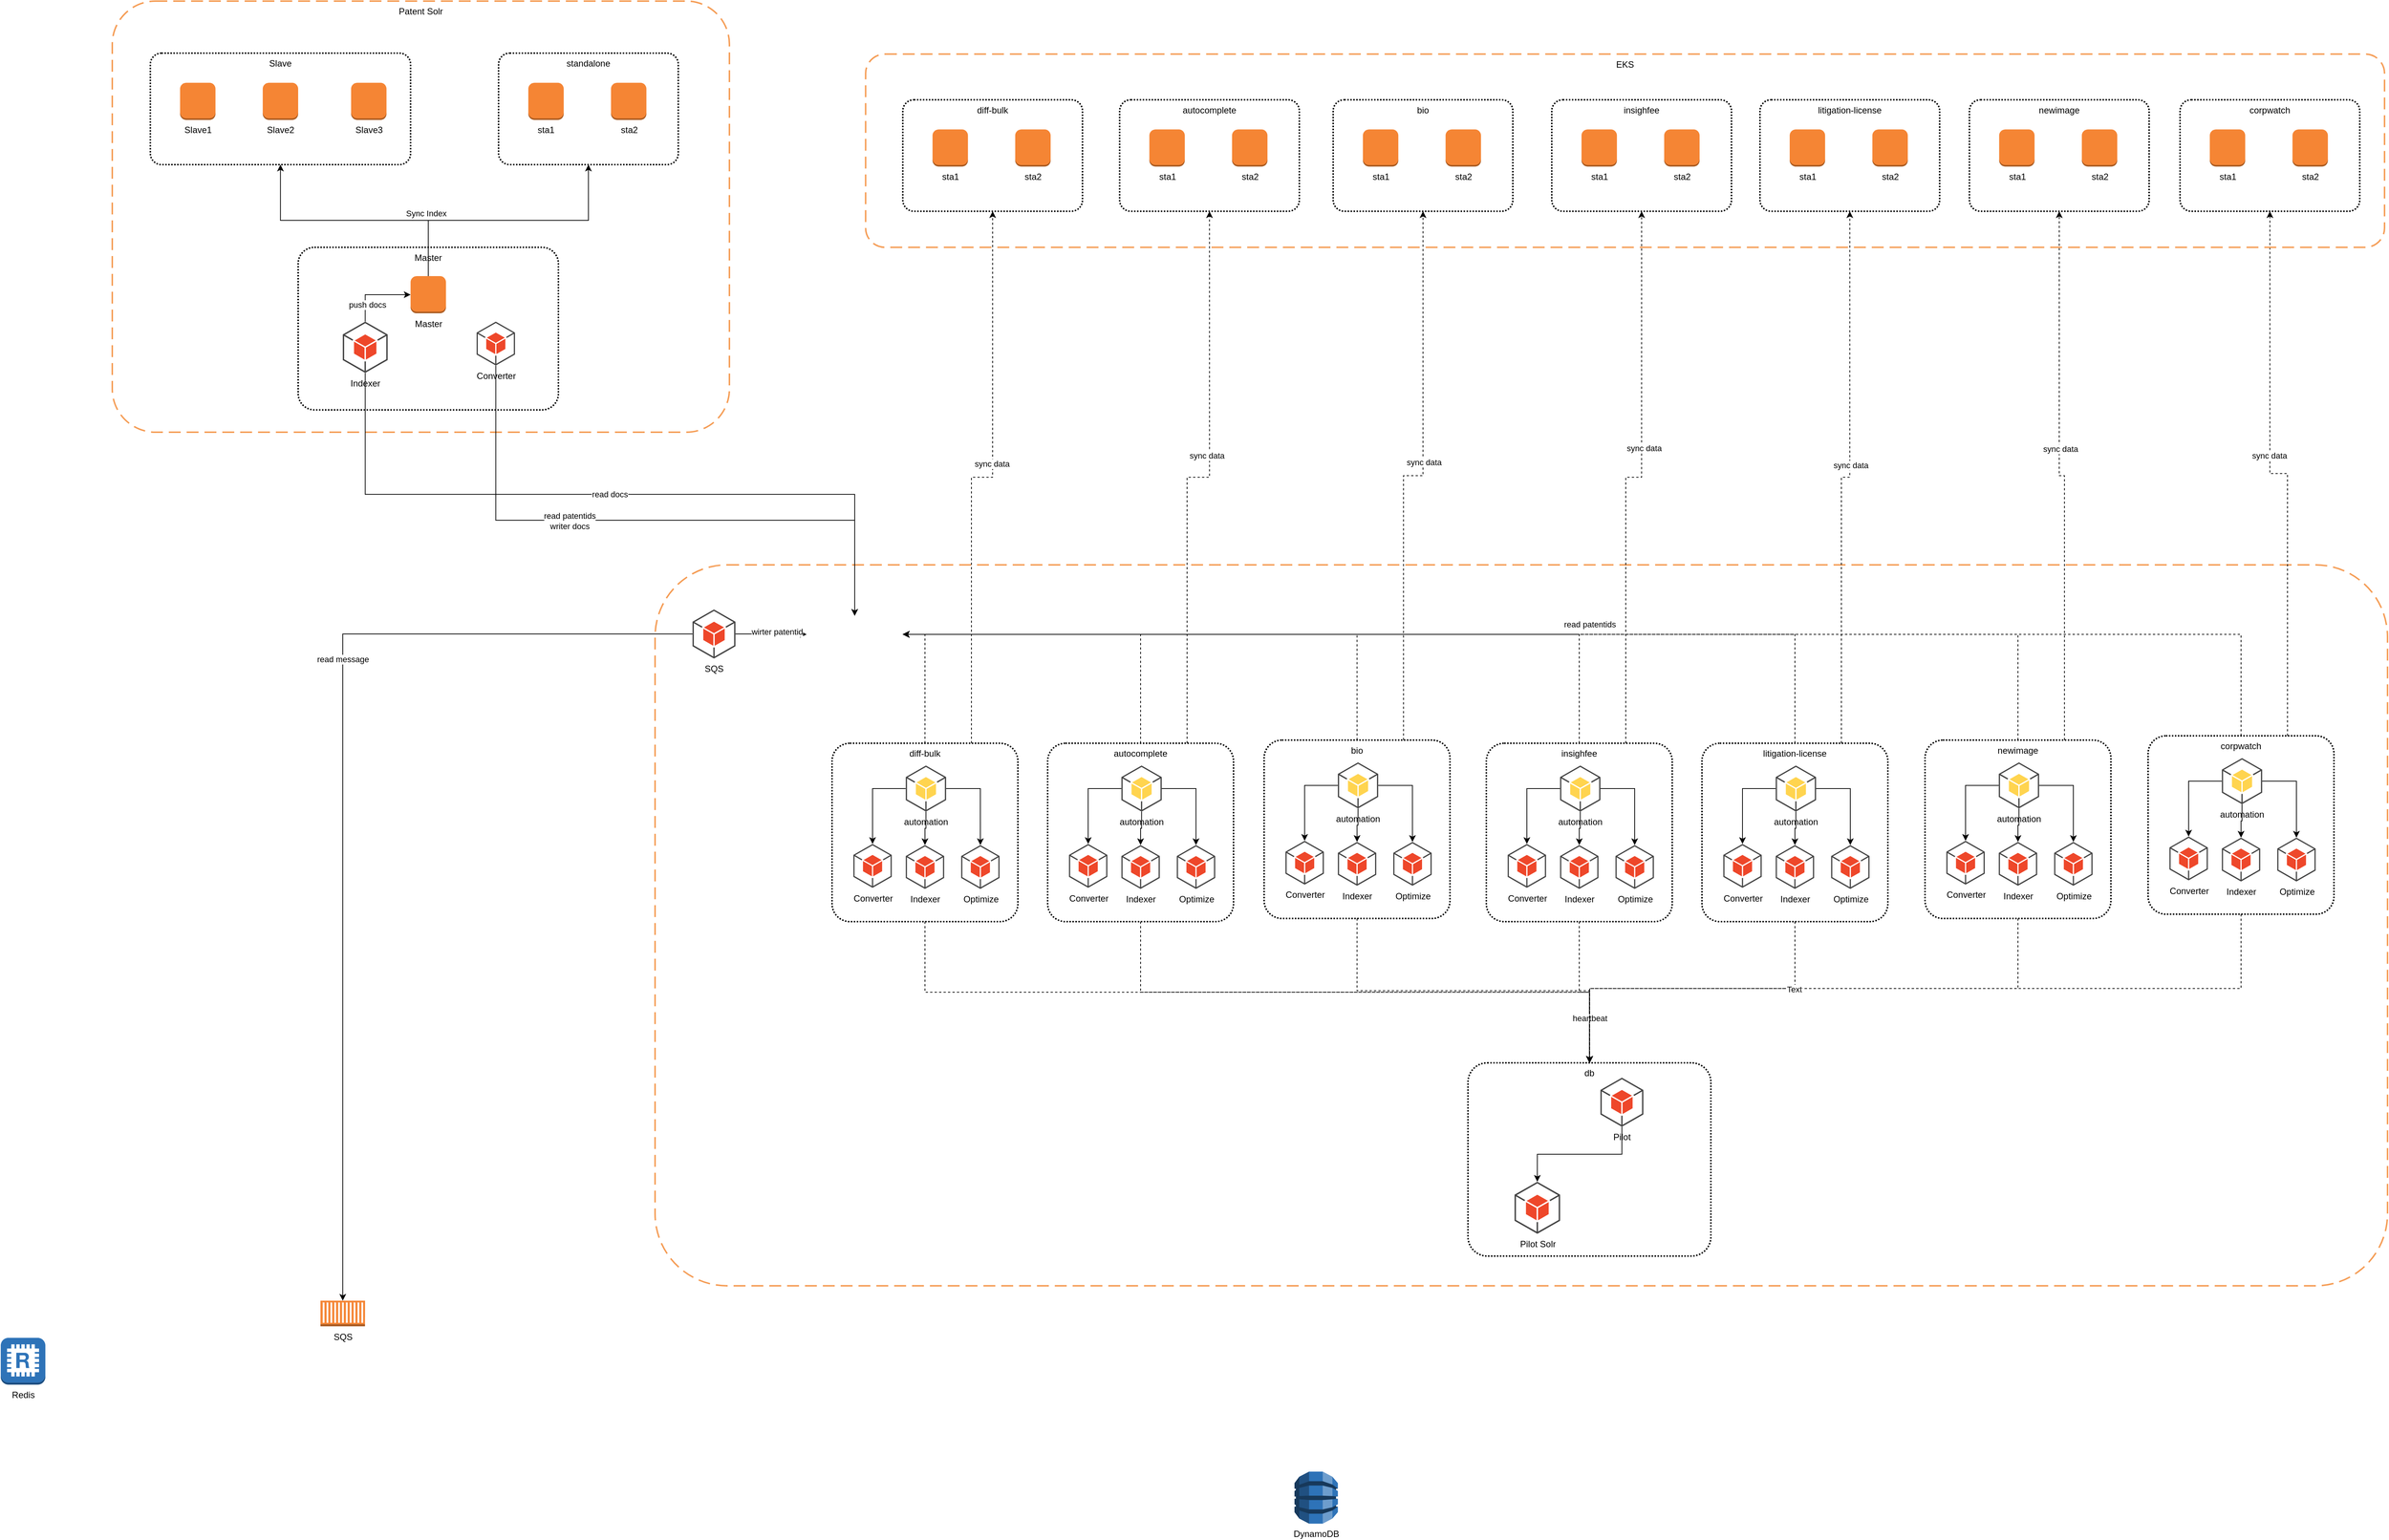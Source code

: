 <mxfile version="16.5.5" type="github">
  <diagram id="Ht1M8jgEwFfnCIfOTk4-" name="Page-1">
    <mxGraphModel dx="3732" dy="2049" grid="1" gridSize="10" guides="1" tooltips="1" connect="1" arrows="1" fold="1" page="1" pageScale="1" pageWidth="1169" pageHeight="827" math="0" shadow="0">
      <root>
        <mxCell id="0" />
        <mxCell id="1" parent="0" />
        <mxCell id="1D48mH3xO_Sxxa785n8w-29" value="" style="rounded=1;arcSize=10;dashed=1;strokeColor=#F59D56;fillColor=none;gradientColor=none;dashPattern=8 4;strokeWidth=2;" parent="1" vertex="1">
          <mxGeometry x="80" y="490" width="2330" height="970" as="geometry" />
        </mxCell>
        <mxCell id="1D48mH3xO_Sxxa785n8w-140" value="db" style="rounded=1;arcSize=10;dashed=1;fillColor=none;gradientColor=none;dashPattern=1 1;strokeWidth=2;verticalAlign=top;" parent="1" vertex="1">
          <mxGeometry x="1173.33" y="1160" width="326.67" height="260" as="geometry" />
        </mxCell>
        <mxCell id="1D48mH3xO_Sxxa785n8w-141" style="edgeStyle=orthogonalEdgeStyle;rounded=0;orthogonalLoop=1;jettySize=auto;html=1;exitX=0.5;exitY=1;exitDx=0;exitDy=0;dashed=1;" parent="1" source="1D48mH3xO_Sxxa785n8w-71" target="1D48mH3xO_Sxxa785n8w-140" edge="1">
          <mxGeometry relative="1" as="geometry" />
        </mxCell>
        <mxCell id="1D48mH3xO_Sxxa785n8w-149" style="edgeStyle=orthogonalEdgeStyle;rounded=0;orthogonalLoop=1;jettySize=auto;html=1;exitX=0.5;exitY=0;exitDx=0;exitDy=0;entryX=1;entryY=0.5;entryDx=0;entryDy=0;dashed=1;" parent="1" source="1D48mH3xO_Sxxa785n8w-71" target="1D48mH3xO_Sxxa785n8w-42" edge="1">
          <mxGeometry relative="1" as="geometry" />
        </mxCell>
        <mxCell id="4csl45NmHxAK_T0GIT1x-1" style="edgeStyle=orthogonalEdgeStyle;rounded=0;orthogonalLoop=1;jettySize=auto;html=1;exitX=0.75;exitY=0;exitDx=0;exitDy=0;entryX=0.5;entryY=1;entryDx=0;entryDy=0;dashed=1;" edge="1" parent="1" source="1D48mH3xO_Sxxa785n8w-71" target="1D48mH3xO_Sxxa785n8w-173">
          <mxGeometry relative="1" as="geometry" />
        </mxCell>
        <mxCell id="4csl45NmHxAK_T0GIT1x-12" value="sync data" style="edgeLabel;html=1;align=center;verticalAlign=middle;resizable=0;points=[];" vertex="1" connectable="0" parent="4csl45NmHxAK_T0GIT1x-1">
          <mxGeometry x="0.087" y="1" relative="1" as="geometry">
            <mxPoint as="offset" />
          </mxGeometry>
        </mxCell>
        <mxCell id="1D48mH3xO_Sxxa785n8w-71" value="diff-bulk" style="rounded=1;arcSize=10;dashed=1;fillColor=none;gradientColor=none;dashPattern=1 1;strokeWidth=2;verticalAlign=top;" parent="1" vertex="1">
          <mxGeometry x="318.0" y="730" width="250" height="240" as="geometry" />
        </mxCell>
        <mxCell id="1D48mH3xO_Sxxa785n8w-31" value="Patent Solr" style="rounded=1;arcSize=10;dashed=1;strokeColor=#F59D56;fillColor=none;gradientColor=none;dashPattern=8 4;strokeWidth=2;verticalAlign=top;" parent="1" vertex="1">
          <mxGeometry x="-650" y="-268.5" width="830" height="580" as="geometry" />
        </mxCell>
        <mxCell id="1D48mH3xO_Sxxa785n8w-21" value="Master" style="rounded=1;arcSize=10;dashed=1;fillColor=none;gradientColor=none;dashPattern=1 1;strokeWidth=2;verticalAlign=top;" parent="1" vertex="1">
          <mxGeometry x="-400" y="62.75" width="350" height="218.75" as="geometry" />
        </mxCell>
        <mxCell id="1D48mH3xO_Sxxa785n8w-7" value="DynamoDB" style="outlineConnect=0;dashed=0;verticalLabelPosition=bottom;verticalAlign=top;align=center;html=1;shape=mxgraph.aws3.dynamo_db;fillColor=#2E73B8;gradientColor=none;" parent="1" vertex="1">
          <mxGeometry x="939.99" y="1710" width="58.33" height="70" as="geometry" />
        </mxCell>
        <mxCell id="1D48mH3xO_Sxxa785n8w-8" value="Redis" style="outlineConnect=0;dashed=0;verticalLabelPosition=bottom;verticalAlign=top;align=center;html=1;shape=mxgraph.aws3.redis;fillColor=#2E73B8;gradientColor=none;" parent="1" vertex="1">
          <mxGeometry x="-800" y="1530" width="60" height="63" as="geometry" />
        </mxCell>
        <mxCell id="1D48mH3xO_Sxxa785n8w-32" style="edgeStyle=orthogonalEdgeStyle;rounded=0;orthogonalLoop=1;jettySize=auto;html=1;exitX=0.5;exitY=0;exitDx=0;exitDy=0;exitPerimeter=0;entryX=0.5;entryY=1;entryDx=0;entryDy=0;" parent="1" source="1D48mH3xO_Sxxa785n8w-13" target="1D48mH3xO_Sxxa785n8w-165" edge="1">
          <mxGeometry relative="1" as="geometry">
            <mxPoint x="-86.2" y="-38.74" as="targetPoint" />
          </mxGeometry>
        </mxCell>
        <mxCell id="1D48mH3xO_Sxxa785n8w-33" style="edgeStyle=orthogonalEdgeStyle;rounded=0;orthogonalLoop=1;jettySize=auto;html=1;exitX=0.5;exitY=0;exitDx=0;exitDy=0;exitPerimeter=0;entryX=0.5;entryY=1;entryDx=0;entryDy=0;" parent="1" source="1D48mH3xO_Sxxa785n8w-13" target="1D48mH3xO_Sxxa785n8w-161" edge="1">
          <mxGeometry relative="1" as="geometry">
            <mxPoint x="-379.941" y="-24.25" as="targetPoint" />
          </mxGeometry>
        </mxCell>
        <mxCell id="1D48mH3xO_Sxxa785n8w-34" value="Sync Index" style="edgeLabel;html=1;align=center;verticalAlign=middle;resizable=0;points=[];" parent="1D48mH3xO_Sxxa785n8w-33" vertex="1" connectable="0">
          <mxGeometry x="-0.615" y="3" relative="1" as="geometry">
            <mxPoint y="-18" as="offset" />
          </mxGeometry>
        </mxCell>
        <mxCell id="1D48mH3xO_Sxxa785n8w-13" value="Master" style="outlineConnect=0;dashed=0;verticalLabelPosition=bottom;verticalAlign=top;align=center;html=1;shape=mxgraph.aws3.instance;fillColor=#F58534;gradientColor=none;" parent="1" vertex="1">
          <mxGeometry x="-248.81" y="101.5" width="47.62" height="50" as="geometry" />
        </mxCell>
        <mxCell id="1D48mH3xO_Sxxa785n8w-66" style="edgeStyle=orthogonalEdgeStyle;rounded=0;orthogonalLoop=1;jettySize=auto;html=1;exitX=0.5;exitY=1;exitDx=0;exitDy=0;exitPerimeter=0;entryX=0.5;entryY=0;entryDx=0;entryDy=0;" parent="1" source="1D48mH3xO_Sxxa785n8w-24" target="1D48mH3xO_Sxxa785n8w-42" edge="1">
          <mxGeometry relative="1" as="geometry">
            <Array as="points">
              <mxPoint x="-134" y="430" />
              <mxPoint x="348" y="430" />
            </Array>
          </mxGeometry>
        </mxCell>
        <mxCell id="1D48mH3xO_Sxxa785n8w-67" value="read patentids&lt;br&gt;writer docs" style="edgeLabel;html=1;align=center;verticalAlign=middle;resizable=0;points=[];" parent="1D48mH3xO_Sxxa785n8w-66" vertex="1" connectable="0">
          <mxGeometry x="-0.251" y="-1" relative="1" as="geometry">
            <mxPoint as="offset" />
          </mxGeometry>
        </mxCell>
        <mxCell id="1D48mH3xO_Sxxa785n8w-24" value="Converter" style="outlineConnect=0;dashed=0;verticalLabelPosition=bottom;verticalAlign=top;align=center;html=1;shape=mxgraph.aws3.android;fillColor=#EE472A;gradientColor=none;" parent="1" vertex="1">
          <mxGeometry x="-160" y="162.75" width="51.63" height="59" as="geometry" />
        </mxCell>
        <mxCell id="1D48mH3xO_Sxxa785n8w-46" value="read docs" style="edgeStyle=orthogonalEdgeStyle;rounded=0;orthogonalLoop=1;jettySize=auto;html=1;exitX=0.5;exitY=1;exitDx=0;exitDy=0;exitPerimeter=0;" parent="1" source="1D48mH3xO_Sxxa785n8w-25" target="1D48mH3xO_Sxxa785n8w-42" edge="1">
          <mxGeometry relative="1" as="geometry">
            <mxPoint x="-191.556" y="490" as="targetPoint" />
          </mxGeometry>
        </mxCell>
        <mxCell id="1D48mH3xO_Sxxa785n8w-68" style="edgeStyle=orthogonalEdgeStyle;rounded=0;orthogonalLoop=1;jettySize=auto;html=1;exitX=0.5;exitY=0;exitDx=0;exitDy=0;exitPerimeter=0;entryX=0;entryY=0.5;entryDx=0;entryDy=0;entryPerimeter=0;" parent="1" source="1D48mH3xO_Sxxa785n8w-25" target="1D48mH3xO_Sxxa785n8w-13" edge="1">
          <mxGeometry relative="1" as="geometry" />
        </mxCell>
        <mxCell id="1D48mH3xO_Sxxa785n8w-69" value="push docs" style="edgeLabel;html=1;align=center;verticalAlign=middle;resizable=0;points=[];" parent="1D48mH3xO_Sxxa785n8w-68" vertex="1" connectable="0">
          <mxGeometry x="-0.524" y="-3" relative="1" as="geometry">
            <mxPoint as="offset" />
          </mxGeometry>
        </mxCell>
        <mxCell id="1D48mH3xO_Sxxa785n8w-25" value="Indexer" style="outlineConnect=0;dashed=0;verticalLabelPosition=bottom;verticalAlign=top;align=center;html=1;shape=mxgraph.aws3.android;fillColor=#EE472A;gradientColor=none;" parent="1" vertex="1">
          <mxGeometry x="-340" y="162.75" width="60.38" height="69" as="geometry" />
        </mxCell>
        <mxCell id="1D48mH3xO_Sxxa785n8w-39" style="edgeStyle=orthogonalEdgeStyle;rounded=0;orthogonalLoop=1;jettySize=auto;html=1;exitX=0;exitY=0.5;exitDx=0;exitDy=0;exitPerimeter=0;entryX=0.5;entryY=0;entryDx=0;entryDy=0;entryPerimeter=0;" parent="1" source="1D48mH3xO_Sxxa785n8w-35" target="1D48mH3xO_Sxxa785n8w-38" edge="1">
          <mxGeometry relative="1" as="geometry" />
        </mxCell>
        <mxCell id="1D48mH3xO_Sxxa785n8w-40" value="read message" style="edgeLabel;html=1;align=center;verticalAlign=middle;resizable=0;points=[];" parent="1D48mH3xO_Sxxa785n8w-39" vertex="1" connectable="0">
          <mxGeometry x="-0.262" relative="1" as="geometry">
            <mxPoint as="offset" />
          </mxGeometry>
        </mxCell>
        <mxCell id="1D48mH3xO_Sxxa785n8w-64" style="edgeStyle=orthogonalEdgeStyle;rounded=0;orthogonalLoop=1;jettySize=auto;html=1;exitX=1;exitY=0.5;exitDx=0;exitDy=0;exitPerimeter=0;entryX=0;entryY=0.5;entryDx=0;entryDy=0;" parent="1" source="1D48mH3xO_Sxxa785n8w-35" target="1D48mH3xO_Sxxa785n8w-42" edge="1">
          <mxGeometry relative="1" as="geometry" />
        </mxCell>
        <mxCell id="1D48mH3xO_Sxxa785n8w-65" value="wirter patentid" style="edgeLabel;html=1;align=center;verticalAlign=middle;resizable=0;points=[];" parent="1D48mH3xO_Sxxa785n8w-64" vertex="1" connectable="0">
          <mxGeometry x="0.141" y="4" relative="1" as="geometry">
            <mxPoint x="1" as="offset" />
          </mxGeometry>
        </mxCell>
        <mxCell id="1D48mH3xO_Sxxa785n8w-35" value="SQS" style="outlineConnect=0;dashed=0;verticalLabelPosition=bottom;verticalAlign=top;align=center;html=1;shape=mxgraph.aws3.android;fillColor=#EE472A;gradientColor=none;" parent="1" vertex="1">
          <mxGeometry x="130.38" y="550" width="57.75" height="66" as="geometry" />
        </mxCell>
        <mxCell id="1D48mH3xO_Sxxa785n8w-38" value="SQS" style="outlineConnect=0;dashed=0;verticalLabelPosition=bottom;verticalAlign=top;align=center;html=1;shape=mxgraph.aws3.ec2_compute_container;fillColor=#F58534;gradientColor=none;" parent="1" vertex="1">
          <mxGeometry x="-370" y="1480" width="60" height="34.5" as="geometry" />
        </mxCell>
        <mxCell id="1D48mH3xO_Sxxa785n8w-42" value="" style="shape=image;verticalLabelPosition=bottom;labelBackgroundColor=default;verticalAlign=top;aspect=fixed;imageAspect=0;image=https://www.ovhcloud.com/sites/default/files/styles/text_media_horizontal/public/2021-09/ECX-1909_Hero_Kafka_600x400%402x-1.png;" parent="1" vertex="1">
          <mxGeometry x="283.81" y="558.5" width="129.36" height="50" as="geometry" />
        </mxCell>
        <mxCell id="1D48mH3xO_Sxxa785n8w-53" style="edgeStyle=orthogonalEdgeStyle;rounded=0;orthogonalLoop=1;jettySize=auto;html=1;exitX=0.5;exitY=1;exitDx=0;exitDy=0;exitPerimeter=0;entryX=0.5;entryY=0;entryDx=0;entryDy=0;entryPerimeter=0;" parent="1" source="1D48mH3xO_Sxxa785n8w-51" target="1D48mH3xO_Sxxa785n8w-52" edge="1">
          <mxGeometry relative="1" as="geometry" />
        </mxCell>
        <mxCell id="1D48mH3xO_Sxxa785n8w-51" value="Pilot" style="outlineConnect=0;dashed=0;verticalLabelPosition=bottom;verticalAlign=top;align=center;html=1;shape=mxgraph.aws3.android;fillColor=#EE472A;gradientColor=none;" parent="1" vertex="1">
          <mxGeometry x="1351.44" y="1180" width="57.75" height="66" as="geometry" />
        </mxCell>
        <mxCell id="1D48mH3xO_Sxxa785n8w-52" value="Pilot Solr" style="outlineConnect=0;dashed=0;verticalLabelPosition=bottom;verticalAlign=top;align=center;html=1;shape=mxgraph.aws3.android;fillColor=#EE472A;gradientColor=none;" parent="1" vertex="1">
          <mxGeometry x="1235.94" y="1320" width="61.25" height="70" as="geometry" />
        </mxCell>
        <mxCell id="1D48mH3xO_Sxxa785n8w-75" style="edgeStyle=orthogonalEdgeStyle;rounded=0;orthogonalLoop=1;jettySize=auto;html=1;exitX=0;exitY=0.5;exitDx=0;exitDy=0;exitPerimeter=0;entryX=0.5;entryY=0;entryDx=0;entryDy=0;entryPerimeter=0;" parent="1" source="1D48mH3xO_Sxxa785n8w-55" target="1D48mH3xO_Sxxa785n8w-72" edge="1">
          <mxGeometry relative="1" as="geometry" />
        </mxCell>
        <mxCell id="1D48mH3xO_Sxxa785n8w-76" style="edgeStyle=orthogonalEdgeStyle;rounded=0;orthogonalLoop=1;jettySize=auto;html=1;exitX=1;exitY=0.5;exitDx=0;exitDy=0;exitPerimeter=0;entryX=0.5;entryY=0;entryDx=0;entryDy=0;entryPerimeter=0;" parent="1" source="1D48mH3xO_Sxxa785n8w-55" target="1D48mH3xO_Sxxa785n8w-74" edge="1">
          <mxGeometry relative="1" as="geometry" />
        </mxCell>
        <mxCell id="1D48mH3xO_Sxxa785n8w-77" style="edgeStyle=orthogonalEdgeStyle;rounded=0;orthogonalLoop=1;jettySize=auto;html=1;exitX=0.5;exitY=1;exitDx=0;exitDy=0;exitPerimeter=0;entryX=0.5;entryY=0;entryDx=0;entryDy=0;entryPerimeter=0;" parent="1" source="1D48mH3xO_Sxxa785n8w-55" target="1D48mH3xO_Sxxa785n8w-73" edge="1">
          <mxGeometry relative="1" as="geometry" />
        </mxCell>
        <mxCell id="1D48mH3xO_Sxxa785n8w-55" value="automation" style="outlineConnect=0;dashed=0;verticalLabelPosition=bottom;verticalAlign=top;align=center;html=1;shape=mxgraph.aws3.android;fillColor=#FFD44F;gradientColor=none;" parent="1" vertex="1">
          <mxGeometry x="417.19" y="760" width="54.25" height="62" as="geometry" />
        </mxCell>
        <mxCell id="1D48mH3xO_Sxxa785n8w-72" value="Converter" style="outlineConnect=0;dashed=0;verticalLabelPosition=bottom;verticalAlign=top;align=center;html=1;shape=mxgraph.aws3.android;fillColor=#EE472A;gradientColor=none;" parent="1" vertex="1">
          <mxGeometry x="346.7" y="865.5" width="51.63" height="59" as="geometry" />
        </mxCell>
        <mxCell id="1D48mH3xO_Sxxa785n8w-73" value="Indexer" style="outlineConnect=0;dashed=0;verticalLabelPosition=bottom;verticalAlign=top;align=center;html=1;shape=mxgraph.aws3.android;fillColor=#EE472A;gradientColor=none;" parent="1" vertex="1">
          <mxGeometry x="417.19" y="867" width="51.63" height="59" as="geometry" />
        </mxCell>
        <mxCell id="1D48mH3xO_Sxxa785n8w-74" value="Optimize" style="outlineConnect=0;dashed=0;verticalLabelPosition=bottom;verticalAlign=top;align=center;html=1;shape=mxgraph.aws3.android;fillColor=#EE472A;gradientColor=none;" parent="1" vertex="1">
          <mxGeometry x="491.7" y="867" width="51.63" height="59" as="geometry" />
        </mxCell>
        <mxCell id="1D48mH3xO_Sxxa785n8w-142" style="edgeStyle=orthogonalEdgeStyle;rounded=0;orthogonalLoop=1;jettySize=auto;html=1;exitX=0.5;exitY=1;exitDx=0;exitDy=0;dashed=1;" parent="1" source="1D48mH3xO_Sxxa785n8w-78" target="1D48mH3xO_Sxxa785n8w-140" edge="1">
          <mxGeometry relative="1" as="geometry">
            <Array as="points">
              <mxPoint x="733" y="1065" />
              <mxPoint x="1337" y="1065" />
            </Array>
          </mxGeometry>
        </mxCell>
        <mxCell id="1D48mH3xO_Sxxa785n8w-150" style="edgeStyle=orthogonalEdgeStyle;rounded=0;orthogonalLoop=1;jettySize=auto;html=1;exitX=0.5;exitY=0;exitDx=0;exitDy=0;dashed=1;entryX=1;entryY=0.5;entryDx=0;entryDy=0;" parent="1" source="1D48mH3xO_Sxxa785n8w-78" target="1D48mH3xO_Sxxa785n8w-42" edge="1">
          <mxGeometry relative="1" as="geometry">
            <mxPoint x="400" y="590" as="targetPoint" />
          </mxGeometry>
        </mxCell>
        <mxCell id="4csl45NmHxAK_T0GIT1x-2" style="edgeStyle=orthogonalEdgeStyle;rounded=0;orthogonalLoop=1;jettySize=auto;html=1;exitX=0.75;exitY=0;exitDx=0;exitDy=0;entryX=0.5;entryY=1;entryDx=0;entryDy=0;dashed=1;" edge="1" parent="1" source="1D48mH3xO_Sxxa785n8w-78" target="1D48mH3xO_Sxxa785n8w-179">
          <mxGeometry relative="1" as="geometry">
            <mxPoint x="850" y="120" as="targetPoint" />
          </mxGeometry>
        </mxCell>
        <mxCell id="4csl45NmHxAK_T0GIT1x-13" value="sync data" style="edgeLabel;html=1;align=center;verticalAlign=middle;resizable=0;points=[];" vertex="1" connectable="0" parent="4csl45NmHxAK_T0GIT1x-2">
          <mxGeometry x="0.118" y="4" relative="1" as="geometry">
            <mxPoint as="offset" />
          </mxGeometry>
        </mxCell>
        <mxCell id="1D48mH3xO_Sxxa785n8w-78" value="autocomplete" style="rounded=1;arcSize=10;dashed=1;fillColor=none;gradientColor=none;dashPattern=1 1;strokeWidth=2;verticalAlign=top;" parent="1" vertex="1">
          <mxGeometry x="608" y="730" width="250" height="240" as="geometry" />
        </mxCell>
        <mxCell id="1D48mH3xO_Sxxa785n8w-79" style="edgeStyle=orthogonalEdgeStyle;rounded=0;orthogonalLoop=1;jettySize=auto;html=1;exitX=0;exitY=0.5;exitDx=0;exitDy=0;exitPerimeter=0;entryX=0.5;entryY=0;entryDx=0;entryDy=0;entryPerimeter=0;" parent="1" source="1D48mH3xO_Sxxa785n8w-82" target="1D48mH3xO_Sxxa785n8w-83" edge="1">
          <mxGeometry relative="1" as="geometry" />
        </mxCell>
        <mxCell id="1D48mH3xO_Sxxa785n8w-80" style="edgeStyle=orthogonalEdgeStyle;rounded=0;orthogonalLoop=1;jettySize=auto;html=1;exitX=1;exitY=0.5;exitDx=0;exitDy=0;exitPerimeter=0;entryX=0.5;entryY=0;entryDx=0;entryDy=0;entryPerimeter=0;" parent="1" source="1D48mH3xO_Sxxa785n8w-82" target="1D48mH3xO_Sxxa785n8w-85" edge="1">
          <mxGeometry relative="1" as="geometry" />
        </mxCell>
        <mxCell id="1D48mH3xO_Sxxa785n8w-81" style="edgeStyle=orthogonalEdgeStyle;rounded=0;orthogonalLoop=1;jettySize=auto;html=1;exitX=0.5;exitY=1;exitDx=0;exitDy=0;exitPerimeter=0;entryX=0.5;entryY=0;entryDx=0;entryDy=0;entryPerimeter=0;" parent="1" source="1D48mH3xO_Sxxa785n8w-82" target="1D48mH3xO_Sxxa785n8w-84" edge="1">
          <mxGeometry relative="1" as="geometry" />
        </mxCell>
        <mxCell id="1D48mH3xO_Sxxa785n8w-82" value="automation" style="outlineConnect=0;dashed=0;verticalLabelPosition=bottom;verticalAlign=top;align=center;html=1;shape=mxgraph.aws3.android;fillColor=#FFD44F;gradientColor=none;" parent="1" vertex="1">
          <mxGeometry x="707.19" y="760" width="54.25" height="62" as="geometry" />
        </mxCell>
        <mxCell id="1D48mH3xO_Sxxa785n8w-83" value="Converter" style="outlineConnect=0;dashed=0;verticalLabelPosition=bottom;verticalAlign=top;align=center;html=1;shape=mxgraph.aws3.android;fillColor=#EE472A;gradientColor=none;" parent="1" vertex="1">
          <mxGeometry x="636.7" y="865.5" width="51.63" height="59" as="geometry" />
        </mxCell>
        <mxCell id="1D48mH3xO_Sxxa785n8w-84" value="Indexer" style="outlineConnect=0;dashed=0;verticalLabelPosition=bottom;verticalAlign=top;align=center;html=1;shape=mxgraph.aws3.android;fillColor=#EE472A;gradientColor=none;" parent="1" vertex="1">
          <mxGeometry x="707.19" y="867" width="51.63" height="59" as="geometry" />
        </mxCell>
        <mxCell id="1D48mH3xO_Sxxa785n8w-85" value="Optimize" style="outlineConnect=0;dashed=0;verticalLabelPosition=bottom;verticalAlign=top;align=center;html=1;shape=mxgraph.aws3.android;fillColor=#EE472A;gradientColor=none;" parent="1" vertex="1">
          <mxGeometry x="781.7" y="867" width="51.63" height="59" as="geometry" />
        </mxCell>
        <mxCell id="1D48mH3xO_Sxxa785n8w-147" style="edgeStyle=orthogonalEdgeStyle;rounded=0;orthogonalLoop=1;jettySize=auto;html=1;exitX=0.5;exitY=1;exitDx=0;exitDy=0;dashed=1;" parent="1" source="1D48mH3xO_Sxxa785n8w-87" target="1D48mH3xO_Sxxa785n8w-140" edge="1">
          <mxGeometry relative="1" as="geometry">
            <Array as="points">
              <mxPoint x="1024" y="1063" />
              <mxPoint x="1337" y="1063" />
            </Array>
          </mxGeometry>
        </mxCell>
        <mxCell id="1D48mH3xO_Sxxa785n8w-151" style="edgeStyle=orthogonalEdgeStyle;rounded=0;orthogonalLoop=1;jettySize=auto;html=1;exitX=0.5;exitY=0;exitDx=0;exitDy=0;dashed=1;entryX=1;entryY=0.5;entryDx=0;entryDy=0;" parent="1" source="1D48mH3xO_Sxxa785n8w-87" target="1D48mH3xO_Sxxa785n8w-42" edge="1">
          <mxGeometry relative="1" as="geometry" />
        </mxCell>
        <mxCell id="4csl45NmHxAK_T0GIT1x-3" style="edgeStyle=orthogonalEdgeStyle;rounded=0;orthogonalLoop=1;jettySize=auto;html=1;exitX=0.75;exitY=0;exitDx=0;exitDy=0;entryX=0.5;entryY=1;entryDx=0;entryDy=0;dashed=1;" edge="1" parent="1" source="1D48mH3xO_Sxxa785n8w-87" target="1D48mH3xO_Sxxa785n8w-176">
          <mxGeometry relative="1" as="geometry" />
        </mxCell>
        <mxCell id="4csl45NmHxAK_T0GIT1x-14" value="sync data" style="edgeLabel;html=1;align=center;verticalAlign=middle;resizable=0;points=[];" vertex="1" connectable="0" parent="4csl45NmHxAK_T0GIT1x-3">
          <mxGeometry x="0.087" y="-1" relative="1" as="geometry">
            <mxPoint y="1" as="offset" />
          </mxGeometry>
        </mxCell>
        <mxCell id="1D48mH3xO_Sxxa785n8w-87" value="bio" style="rounded=1;arcSize=10;dashed=1;fillColor=none;gradientColor=none;dashPattern=1 1;strokeWidth=2;verticalAlign=top;" parent="1" vertex="1">
          <mxGeometry x="899.13" y="725.75" width="250" height="240" as="geometry" />
        </mxCell>
        <mxCell id="1D48mH3xO_Sxxa785n8w-88" style="edgeStyle=orthogonalEdgeStyle;rounded=0;orthogonalLoop=1;jettySize=auto;html=1;exitX=0;exitY=0.5;exitDx=0;exitDy=0;exitPerimeter=0;entryX=0.5;entryY=0;entryDx=0;entryDy=0;entryPerimeter=0;" parent="1" source="1D48mH3xO_Sxxa785n8w-91" target="1D48mH3xO_Sxxa785n8w-92" edge="1">
          <mxGeometry relative="1" as="geometry" />
        </mxCell>
        <mxCell id="1D48mH3xO_Sxxa785n8w-89" style="edgeStyle=orthogonalEdgeStyle;rounded=0;orthogonalLoop=1;jettySize=auto;html=1;exitX=1;exitY=0.5;exitDx=0;exitDy=0;exitPerimeter=0;entryX=0.5;entryY=0;entryDx=0;entryDy=0;entryPerimeter=0;" parent="1" source="1D48mH3xO_Sxxa785n8w-91" target="1D48mH3xO_Sxxa785n8w-94" edge="1">
          <mxGeometry relative="1" as="geometry" />
        </mxCell>
        <mxCell id="1D48mH3xO_Sxxa785n8w-90" style="edgeStyle=orthogonalEdgeStyle;rounded=0;orthogonalLoop=1;jettySize=auto;html=1;exitX=0.5;exitY=1;exitDx=0;exitDy=0;exitPerimeter=0;entryX=0.5;entryY=0;entryDx=0;entryDy=0;entryPerimeter=0;" parent="1" source="1D48mH3xO_Sxxa785n8w-91" target="1D48mH3xO_Sxxa785n8w-93" edge="1">
          <mxGeometry relative="1" as="geometry" />
        </mxCell>
        <mxCell id="1D48mH3xO_Sxxa785n8w-91" value="automation" style="outlineConnect=0;dashed=0;verticalLabelPosition=bottom;verticalAlign=top;align=center;html=1;shape=mxgraph.aws3.android;fillColor=#FFD44F;gradientColor=none;" parent="1" vertex="1">
          <mxGeometry x="998.32" y="755.75" width="54.25" height="62" as="geometry" />
        </mxCell>
        <mxCell id="1D48mH3xO_Sxxa785n8w-92" value="Converter" style="outlineConnect=0;dashed=0;verticalLabelPosition=bottom;verticalAlign=top;align=center;html=1;shape=mxgraph.aws3.android;fillColor=#EE472A;gradientColor=none;" parent="1" vertex="1">
          <mxGeometry x="927.83" y="861.25" width="51.63" height="59" as="geometry" />
        </mxCell>
        <mxCell id="1D48mH3xO_Sxxa785n8w-93" value="Indexer" style="outlineConnect=0;dashed=0;verticalLabelPosition=bottom;verticalAlign=top;align=center;html=1;shape=mxgraph.aws3.android;fillColor=#EE472A;gradientColor=none;" parent="1" vertex="1">
          <mxGeometry x="998.32" y="862.75" width="51.63" height="59" as="geometry" />
        </mxCell>
        <mxCell id="1D48mH3xO_Sxxa785n8w-94" value="Optimize" style="outlineConnect=0;dashed=0;verticalLabelPosition=bottom;verticalAlign=top;align=center;html=1;shape=mxgraph.aws3.android;fillColor=#EE472A;gradientColor=none;" parent="1" vertex="1">
          <mxGeometry x="1072.83" y="862.75" width="51.63" height="59" as="geometry" />
        </mxCell>
        <mxCell id="1D48mH3xO_Sxxa785n8w-146" style="edgeStyle=orthogonalEdgeStyle;rounded=0;orthogonalLoop=1;jettySize=auto;html=1;exitX=0.5;exitY=1;exitDx=0;exitDy=0;dashed=1;" parent="1" source="1D48mH3xO_Sxxa785n8w-95" target="1D48mH3xO_Sxxa785n8w-140" edge="1">
          <mxGeometry relative="1" as="geometry" />
        </mxCell>
        <mxCell id="1D48mH3xO_Sxxa785n8w-158" value="heartbeat" style="edgeLabel;html=1;align=center;verticalAlign=middle;resizable=0;points=[];" parent="1D48mH3xO_Sxxa785n8w-146" vertex="1" connectable="0">
          <mxGeometry x="-0.43" y="-1" relative="1" as="geometry">
            <mxPoint x="15" y="72" as="offset" />
          </mxGeometry>
        </mxCell>
        <mxCell id="1D48mH3xO_Sxxa785n8w-152" style="edgeStyle=orthogonalEdgeStyle;rounded=0;orthogonalLoop=1;jettySize=auto;html=1;exitX=0.5;exitY=0;exitDx=0;exitDy=0;dashed=1;entryX=1;entryY=0.5;entryDx=0;entryDy=0;" parent="1" source="1D48mH3xO_Sxxa785n8w-95" target="1D48mH3xO_Sxxa785n8w-42" edge="1">
          <mxGeometry relative="1" as="geometry" />
        </mxCell>
        <mxCell id="4csl45NmHxAK_T0GIT1x-8" style="edgeStyle=orthogonalEdgeStyle;rounded=0;orthogonalLoop=1;jettySize=auto;html=1;exitX=0.75;exitY=0;exitDx=0;exitDy=0;entryX=0.5;entryY=1;entryDx=0;entryDy=0;dashed=1;" edge="1" parent="1" source="1D48mH3xO_Sxxa785n8w-95" target="4csl45NmHxAK_T0GIT1x-5">
          <mxGeometry relative="1" as="geometry" />
        </mxCell>
        <mxCell id="4csl45NmHxAK_T0GIT1x-15" value="sync data" style="edgeLabel;html=1;align=center;verticalAlign=middle;resizable=0;points=[];" vertex="1" connectable="0" parent="4csl45NmHxAK_T0GIT1x-8">
          <mxGeometry x="0.136" y="-3" relative="1" as="geometry">
            <mxPoint as="offset" />
          </mxGeometry>
        </mxCell>
        <mxCell id="1D48mH3xO_Sxxa785n8w-95" value="insighfee" style="rounded=1;arcSize=10;dashed=1;fillColor=none;gradientColor=none;dashPattern=1 1;strokeWidth=2;verticalAlign=top;" parent="1" vertex="1">
          <mxGeometry x="1198" y="730" width="250" height="240" as="geometry" />
        </mxCell>
        <mxCell id="1D48mH3xO_Sxxa785n8w-96" style="edgeStyle=orthogonalEdgeStyle;rounded=0;orthogonalLoop=1;jettySize=auto;html=1;exitX=0;exitY=0.5;exitDx=0;exitDy=0;exitPerimeter=0;entryX=0.5;entryY=0;entryDx=0;entryDy=0;entryPerimeter=0;" parent="1" source="1D48mH3xO_Sxxa785n8w-99" target="1D48mH3xO_Sxxa785n8w-100" edge="1">
          <mxGeometry relative="1" as="geometry" />
        </mxCell>
        <mxCell id="1D48mH3xO_Sxxa785n8w-97" style="edgeStyle=orthogonalEdgeStyle;rounded=0;orthogonalLoop=1;jettySize=auto;html=1;exitX=1;exitY=0.5;exitDx=0;exitDy=0;exitPerimeter=0;entryX=0.5;entryY=0;entryDx=0;entryDy=0;entryPerimeter=0;" parent="1" source="1D48mH3xO_Sxxa785n8w-99" target="1D48mH3xO_Sxxa785n8w-102" edge="1">
          <mxGeometry relative="1" as="geometry" />
        </mxCell>
        <mxCell id="1D48mH3xO_Sxxa785n8w-98" style="edgeStyle=orthogonalEdgeStyle;rounded=0;orthogonalLoop=1;jettySize=auto;html=1;exitX=0.5;exitY=1;exitDx=0;exitDy=0;exitPerimeter=0;entryX=0.5;entryY=0;entryDx=0;entryDy=0;entryPerimeter=0;" parent="1" source="1D48mH3xO_Sxxa785n8w-99" target="1D48mH3xO_Sxxa785n8w-101" edge="1">
          <mxGeometry relative="1" as="geometry" />
        </mxCell>
        <mxCell id="1D48mH3xO_Sxxa785n8w-99" value="automation" style="outlineConnect=0;dashed=0;verticalLabelPosition=bottom;verticalAlign=top;align=center;html=1;shape=mxgraph.aws3.android;fillColor=#FFD44F;gradientColor=none;" parent="1" vertex="1">
          <mxGeometry x="1297.19" y="760" width="54.25" height="62" as="geometry" />
        </mxCell>
        <mxCell id="1D48mH3xO_Sxxa785n8w-100" value="Converter" style="outlineConnect=0;dashed=0;verticalLabelPosition=bottom;verticalAlign=top;align=center;html=1;shape=mxgraph.aws3.android;fillColor=#EE472A;gradientColor=none;" parent="1" vertex="1">
          <mxGeometry x="1226.7" y="865.5" width="51.63" height="59" as="geometry" />
        </mxCell>
        <mxCell id="1D48mH3xO_Sxxa785n8w-101" value="Indexer" style="outlineConnect=0;dashed=0;verticalLabelPosition=bottom;verticalAlign=top;align=center;html=1;shape=mxgraph.aws3.android;fillColor=#EE472A;gradientColor=none;" parent="1" vertex="1">
          <mxGeometry x="1297.19" y="867" width="51.63" height="59" as="geometry" />
        </mxCell>
        <mxCell id="1D48mH3xO_Sxxa785n8w-102" value="Optimize" style="outlineConnect=0;dashed=0;verticalLabelPosition=bottom;verticalAlign=top;align=center;html=1;shape=mxgraph.aws3.android;fillColor=#EE472A;gradientColor=none;" parent="1" vertex="1">
          <mxGeometry x="1371.7" y="867" width="51.63" height="59" as="geometry" />
        </mxCell>
        <mxCell id="1D48mH3xO_Sxxa785n8w-145" style="edgeStyle=orthogonalEdgeStyle;rounded=0;orthogonalLoop=1;jettySize=auto;html=1;exitX=0.5;exitY=1;exitDx=0;exitDy=0;dashed=1;" parent="1" source="1D48mH3xO_Sxxa785n8w-103" target="1D48mH3xO_Sxxa785n8w-140" edge="1">
          <mxGeometry relative="1" as="geometry">
            <Array as="points">
              <mxPoint x="1613" y="1060" />
              <mxPoint x="1337" y="1060" />
            </Array>
          </mxGeometry>
        </mxCell>
        <mxCell id="1D48mH3xO_Sxxa785n8w-153" style="edgeStyle=orthogonalEdgeStyle;rounded=0;orthogonalLoop=1;jettySize=auto;html=1;exitX=0.5;exitY=0;exitDx=0;exitDy=0;dashed=1;entryX=1;entryY=0.5;entryDx=0;entryDy=0;" parent="1" source="1D48mH3xO_Sxxa785n8w-103" target="1D48mH3xO_Sxxa785n8w-42" edge="1">
          <mxGeometry relative="1" as="geometry" />
        </mxCell>
        <mxCell id="4csl45NmHxAK_T0GIT1x-9" style="edgeStyle=orthogonalEdgeStyle;rounded=0;orthogonalLoop=1;jettySize=auto;html=1;exitX=0.75;exitY=0;exitDx=0;exitDy=0;entryX=0.5;entryY=1;entryDx=0;entryDy=0;dashed=1;" edge="1" parent="1" source="1D48mH3xO_Sxxa785n8w-103" target="1D48mH3xO_Sxxa785n8w-182">
          <mxGeometry relative="1" as="geometry" />
        </mxCell>
        <mxCell id="4csl45NmHxAK_T0GIT1x-16" value="sync data" style="edgeLabel;html=1;align=center;verticalAlign=middle;resizable=0;points=[];" vertex="1" connectable="0" parent="4csl45NmHxAK_T0GIT1x-9">
          <mxGeometry x="0.065" y="-1" relative="1" as="geometry">
            <mxPoint y="1" as="offset" />
          </mxGeometry>
        </mxCell>
        <mxCell id="1D48mH3xO_Sxxa785n8w-103" value="litigation-license" style="rounded=1;arcSize=10;dashed=1;fillColor=none;gradientColor=none;dashPattern=1 1;strokeWidth=2;verticalAlign=top;" parent="1" vertex="1">
          <mxGeometry x="1488" y="730" width="250" height="240" as="geometry" />
        </mxCell>
        <mxCell id="1D48mH3xO_Sxxa785n8w-104" style="edgeStyle=orthogonalEdgeStyle;rounded=0;orthogonalLoop=1;jettySize=auto;html=1;exitX=0;exitY=0.5;exitDx=0;exitDy=0;exitPerimeter=0;entryX=0.5;entryY=0;entryDx=0;entryDy=0;entryPerimeter=0;" parent="1" source="1D48mH3xO_Sxxa785n8w-107" target="1D48mH3xO_Sxxa785n8w-108" edge="1">
          <mxGeometry relative="1" as="geometry" />
        </mxCell>
        <mxCell id="1D48mH3xO_Sxxa785n8w-105" style="edgeStyle=orthogonalEdgeStyle;rounded=0;orthogonalLoop=1;jettySize=auto;html=1;exitX=1;exitY=0.5;exitDx=0;exitDy=0;exitPerimeter=0;entryX=0.5;entryY=0;entryDx=0;entryDy=0;entryPerimeter=0;" parent="1" source="1D48mH3xO_Sxxa785n8w-107" target="1D48mH3xO_Sxxa785n8w-110" edge="1">
          <mxGeometry relative="1" as="geometry" />
        </mxCell>
        <mxCell id="1D48mH3xO_Sxxa785n8w-106" style="edgeStyle=orthogonalEdgeStyle;rounded=0;orthogonalLoop=1;jettySize=auto;html=1;exitX=0.5;exitY=1;exitDx=0;exitDy=0;exitPerimeter=0;entryX=0.5;entryY=0;entryDx=0;entryDy=0;entryPerimeter=0;" parent="1" source="1D48mH3xO_Sxxa785n8w-107" target="1D48mH3xO_Sxxa785n8w-109" edge="1">
          <mxGeometry relative="1" as="geometry" />
        </mxCell>
        <mxCell id="1D48mH3xO_Sxxa785n8w-107" value="automation" style="outlineConnect=0;dashed=0;verticalLabelPosition=bottom;verticalAlign=top;align=center;html=1;shape=mxgraph.aws3.android;fillColor=#FFD44F;gradientColor=none;" parent="1" vertex="1">
          <mxGeometry x="1587.19" y="760" width="54.25" height="62" as="geometry" />
        </mxCell>
        <mxCell id="1D48mH3xO_Sxxa785n8w-108" value="Converter" style="outlineConnect=0;dashed=0;verticalLabelPosition=bottom;verticalAlign=top;align=center;html=1;shape=mxgraph.aws3.android;fillColor=#EE472A;gradientColor=none;" parent="1" vertex="1">
          <mxGeometry x="1516.7" y="865.5" width="51.63" height="59" as="geometry" />
        </mxCell>
        <mxCell id="1D48mH3xO_Sxxa785n8w-109" value="Indexer" style="outlineConnect=0;dashed=0;verticalLabelPosition=bottom;verticalAlign=top;align=center;html=1;shape=mxgraph.aws3.android;fillColor=#EE472A;gradientColor=none;" parent="1" vertex="1">
          <mxGeometry x="1587.19" y="867" width="51.63" height="59" as="geometry" />
        </mxCell>
        <mxCell id="1D48mH3xO_Sxxa785n8w-110" value="Optimize" style="outlineConnect=0;dashed=0;verticalLabelPosition=bottom;verticalAlign=top;align=center;html=1;shape=mxgraph.aws3.android;fillColor=#EE472A;gradientColor=none;" parent="1" vertex="1">
          <mxGeometry x="1661.7" y="867" width="51.63" height="59" as="geometry" />
        </mxCell>
        <mxCell id="1D48mH3xO_Sxxa785n8w-144" style="edgeStyle=orthogonalEdgeStyle;rounded=0;orthogonalLoop=1;jettySize=auto;html=1;exitX=0.5;exitY=1;exitDx=0;exitDy=0;dashed=1;" parent="1" source="1D48mH3xO_Sxxa785n8w-119" target="1D48mH3xO_Sxxa785n8w-140" edge="1">
          <mxGeometry relative="1" as="geometry">
            <Array as="points">
              <mxPoint x="1913" y="1060" />
              <mxPoint x="1337" y="1060" />
            </Array>
          </mxGeometry>
        </mxCell>
        <mxCell id="1D48mH3xO_Sxxa785n8w-154" style="edgeStyle=orthogonalEdgeStyle;rounded=0;orthogonalLoop=1;jettySize=auto;html=1;exitX=0.5;exitY=0;exitDx=0;exitDy=0;dashed=1;entryX=1;entryY=0.5;entryDx=0;entryDy=0;" parent="1" source="1D48mH3xO_Sxxa785n8w-119" target="1D48mH3xO_Sxxa785n8w-42" edge="1">
          <mxGeometry relative="1" as="geometry" />
        </mxCell>
        <mxCell id="4csl45NmHxAK_T0GIT1x-10" style="edgeStyle=orthogonalEdgeStyle;rounded=0;orthogonalLoop=1;jettySize=auto;html=1;exitX=0.75;exitY=0;exitDx=0;exitDy=0;entryX=0.5;entryY=1;entryDx=0;entryDy=0;dashed=1;" edge="1" parent="1" source="1D48mH3xO_Sxxa785n8w-119" target="1D48mH3xO_Sxxa785n8w-185">
          <mxGeometry relative="1" as="geometry" />
        </mxCell>
        <mxCell id="4csl45NmHxAK_T0GIT1x-17" value="sync data" style="edgeLabel;html=1;align=center;verticalAlign=middle;resizable=0;points=[];" vertex="1" connectable="0" parent="4csl45NmHxAK_T0GIT1x-10">
          <mxGeometry x="0.11" y="-1" relative="1" as="geometry">
            <mxPoint as="offset" />
          </mxGeometry>
        </mxCell>
        <mxCell id="1D48mH3xO_Sxxa785n8w-119" value="newimage" style="rounded=1;arcSize=10;dashed=1;fillColor=none;gradientColor=none;dashPattern=1 1;strokeWidth=2;verticalAlign=top;" parent="1" vertex="1">
          <mxGeometry x="1788" y="725.75" width="250" height="240" as="geometry" />
        </mxCell>
        <mxCell id="1D48mH3xO_Sxxa785n8w-120" style="edgeStyle=orthogonalEdgeStyle;rounded=0;orthogonalLoop=1;jettySize=auto;html=1;exitX=0;exitY=0.5;exitDx=0;exitDy=0;exitPerimeter=0;entryX=0.5;entryY=0;entryDx=0;entryDy=0;entryPerimeter=0;" parent="1" source="1D48mH3xO_Sxxa785n8w-123" target="1D48mH3xO_Sxxa785n8w-124" edge="1">
          <mxGeometry relative="1" as="geometry" />
        </mxCell>
        <mxCell id="1D48mH3xO_Sxxa785n8w-121" style="edgeStyle=orthogonalEdgeStyle;rounded=0;orthogonalLoop=1;jettySize=auto;html=1;exitX=1;exitY=0.5;exitDx=0;exitDy=0;exitPerimeter=0;entryX=0.5;entryY=0;entryDx=0;entryDy=0;entryPerimeter=0;" parent="1" source="1D48mH3xO_Sxxa785n8w-123" target="1D48mH3xO_Sxxa785n8w-126" edge="1">
          <mxGeometry relative="1" as="geometry" />
        </mxCell>
        <mxCell id="1D48mH3xO_Sxxa785n8w-122" style="edgeStyle=orthogonalEdgeStyle;rounded=0;orthogonalLoop=1;jettySize=auto;html=1;exitX=0.5;exitY=1;exitDx=0;exitDy=0;exitPerimeter=0;entryX=0.5;entryY=0;entryDx=0;entryDy=0;entryPerimeter=0;" parent="1" source="1D48mH3xO_Sxxa785n8w-123" target="1D48mH3xO_Sxxa785n8w-125" edge="1">
          <mxGeometry relative="1" as="geometry" />
        </mxCell>
        <mxCell id="1D48mH3xO_Sxxa785n8w-123" value="automation" style="outlineConnect=0;dashed=0;verticalLabelPosition=bottom;verticalAlign=top;align=center;html=1;shape=mxgraph.aws3.android;fillColor=#FFD44F;gradientColor=none;" parent="1" vertex="1">
          <mxGeometry x="1887.19" y="755.75" width="54.25" height="62" as="geometry" />
        </mxCell>
        <mxCell id="1D48mH3xO_Sxxa785n8w-124" value="Converter" style="outlineConnect=0;dashed=0;verticalLabelPosition=bottom;verticalAlign=top;align=center;html=1;shape=mxgraph.aws3.android;fillColor=#EE472A;gradientColor=none;" parent="1" vertex="1">
          <mxGeometry x="1816.7" y="861.25" width="51.63" height="59" as="geometry" />
        </mxCell>
        <mxCell id="1D48mH3xO_Sxxa785n8w-125" value="Indexer" style="outlineConnect=0;dashed=0;verticalLabelPosition=bottom;verticalAlign=top;align=center;html=1;shape=mxgraph.aws3.android;fillColor=#EE472A;gradientColor=none;" parent="1" vertex="1">
          <mxGeometry x="1887.19" y="862.75" width="51.63" height="59" as="geometry" />
        </mxCell>
        <mxCell id="1D48mH3xO_Sxxa785n8w-126" value="Optimize" style="outlineConnect=0;dashed=0;verticalLabelPosition=bottom;verticalAlign=top;align=center;html=1;shape=mxgraph.aws3.android;fillColor=#EE472A;gradientColor=none;" parent="1" vertex="1">
          <mxGeometry x="1961.7" y="862.75" width="51.63" height="59" as="geometry" />
        </mxCell>
        <mxCell id="1D48mH3xO_Sxxa785n8w-143" style="edgeStyle=orthogonalEdgeStyle;rounded=0;orthogonalLoop=1;jettySize=auto;html=1;exitX=0.5;exitY=1;exitDx=0;exitDy=0;entryX=0.5;entryY=0;entryDx=0;entryDy=0;dashed=1;" parent="1" source="1D48mH3xO_Sxxa785n8w-127" target="1D48mH3xO_Sxxa785n8w-140" edge="1">
          <mxGeometry relative="1" as="geometry">
            <Array as="points">
              <mxPoint x="2213" y="1060" />
              <mxPoint x="1337" y="1060" />
            </Array>
          </mxGeometry>
        </mxCell>
        <mxCell id="1D48mH3xO_Sxxa785n8w-156" value="Text" style="edgeLabel;html=1;align=center;verticalAlign=middle;resizable=0;points=[];" parent="1D48mH3xO_Sxxa785n8w-143" vertex="1" connectable="0">
          <mxGeometry x="0.302" y="1" relative="1" as="geometry">
            <mxPoint x="-1" as="offset" />
          </mxGeometry>
        </mxCell>
        <mxCell id="1D48mH3xO_Sxxa785n8w-155" style="edgeStyle=orthogonalEdgeStyle;rounded=0;orthogonalLoop=1;jettySize=auto;html=1;exitX=0.5;exitY=0;exitDx=0;exitDy=0;dashed=1;entryX=1;entryY=0.5;entryDx=0;entryDy=0;" parent="1" source="1D48mH3xO_Sxxa785n8w-127" target="1D48mH3xO_Sxxa785n8w-42" edge="1">
          <mxGeometry relative="1" as="geometry" />
        </mxCell>
        <mxCell id="1D48mH3xO_Sxxa785n8w-160" value="read patentids" style="edgeLabel;html=1;align=center;verticalAlign=middle;resizable=0;points=[];" parent="1D48mH3xO_Sxxa785n8w-155" vertex="1" connectable="0">
          <mxGeometry x="-0.318" y="1" relative="1" as="geometry">
            <mxPoint x="-352" y="-15" as="offset" />
          </mxGeometry>
        </mxCell>
        <mxCell id="4csl45NmHxAK_T0GIT1x-11" style="edgeStyle=orthogonalEdgeStyle;rounded=0;orthogonalLoop=1;jettySize=auto;html=1;exitX=0.75;exitY=0;exitDx=0;exitDy=0;entryX=0.5;entryY=1;entryDx=0;entryDy=0;dashed=1;" edge="1" parent="1" source="1D48mH3xO_Sxxa785n8w-127" target="1D48mH3xO_Sxxa785n8w-188">
          <mxGeometry relative="1" as="geometry" />
        </mxCell>
        <mxCell id="4csl45NmHxAK_T0GIT1x-18" value="sync data" style="edgeLabel;html=1;align=center;verticalAlign=middle;resizable=0;points=[];" vertex="1" connectable="0" parent="4csl45NmHxAK_T0GIT1x-11">
          <mxGeometry x="0.098" y="1" relative="1" as="geometry">
            <mxPoint as="offset" />
          </mxGeometry>
        </mxCell>
        <mxCell id="1D48mH3xO_Sxxa785n8w-127" value="corpwatch" style="rounded=1;arcSize=10;dashed=1;fillColor=none;gradientColor=none;dashPattern=1 1;strokeWidth=2;verticalAlign=top;" parent="1" vertex="1">
          <mxGeometry x="2088" y="720" width="250" height="240" as="geometry" />
        </mxCell>
        <mxCell id="1D48mH3xO_Sxxa785n8w-128" style="edgeStyle=orthogonalEdgeStyle;rounded=0;orthogonalLoop=1;jettySize=auto;html=1;exitX=0;exitY=0.5;exitDx=0;exitDy=0;exitPerimeter=0;entryX=0.5;entryY=0;entryDx=0;entryDy=0;entryPerimeter=0;" parent="1" source="1D48mH3xO_Sxxa785n8w-131" target="1D48mH3xO_Sxxa785n8w-132" edge="1">
          <mxGeometry relative="1" as="geometry" />
        </mxCell>
        <mxCell id="1D48mH3xO_Sxxa785n8w-129" style="edgeStyle=orthogonalEdgeStyle;rounded=0;orthogonalLoop=1;jettySize=auto;html=1;exitX=1;exitY=0.5;exitDx=0;exitDy=0;exitPerimeter=0;entryX=0.5;entryY=0;entryDx=0;entryDy=0;entryPerimeter=0;" parent="1" source="1D48mH3xO_Sxxa785n8w-131" target="1D48mH3xO_Sxxa785n8w-134" edge="1">
          <mxGeometry relative="1" as="geometry" />
        </mxCell>
        <mxCell id="1D48mH3xO_Sxxa785n8w-130" style="edgeStyle=orthogonalEdgeStyle;rounded=0;orthogonalLoop=1;jettySize=auto;html=1;exitX=0.5;exitY=1;exitDx=0;exitDy=0;exitPerimeter=0;entryX=0.5;entryY=0;entryDx=0;entryDy=0;entryPerimeter=0;" parent="1" source="1D48mH3xO_Sxxa785n8w-131" target="1D48mH3xO_Sxxa785n8w-133" edge="1">
          <mxGeometry relative="1" as="geometry" />
        </mxCell>
        <mxCell id="1D48mH3xO_Sxxa785n8w-131" value="automation" style="outlineConnect=0;dashed=0;verticalLabelPosition=bottom;verticalAlign=top;align=center;html=1;shape=mxgraph.aws3.android;fillColor=#FFD44F;gradientColor=none;" parent="1" vertex="1">
          <mxGeometry x="2187.19" y="750" width="54.25" height="62" as="geometry" />
        </mxCell>
        <mxCell id="1D48mH3xO_Sxxa785n8w-132" value="Converter" style="outlineConnect=0;dashed=0;verticalLabelPosition=bottom;verticalAlign=top;align=center;html=1;shape=mxgraph.aws3.android;fillColor=#EE472A;gradientColor=none;" parent="1" vertex="1">
          <mxGeometry x="2116.7" y="855.5" width="51.63" height="59" as="geometry" />
        </mxCell>
        <mxCell id="1D48mH3xO_Sxxa785n8w-133" value="Indexer" style="outlineConnect=0;dashed=0;verticalLabelPosition=bottom;verticalAlign=top;align=center;html=1;shape=mxgraph.aws3.android;fillColor=#EE472A;gradientColor=none;" parent="1" vertex="1">
          <mxGeometry x="2187.19" y="857" width="51.63" height="59" as="geometry" />
        </mxCell>
        <mxCell id="1D48mH3xO_Sxxa785n8w-134" value="Optimize" style="outlineConnect=0;dashed=0;verticalLabelPosition=bottom;verticalAlign=top;align=center;html=1;shape=mxgraph.aws3.android;fillColor=#EE472A;gradientColor=none;" parent="1" vertex="1">
          <mxGeometry x="2261.7" y="857" width="51.63" height="59" as="geometry" />
        </mxCell>
        <mxCell id="1D48mH3xO_Sxxa785n8w-161" value="Slave" style="rounded=1;arcSize=10;dashed=1;fillColor=none;gradientColor=none;dashPattern=1 1;strokeWidth=2;verticalAlign=top;" parent="1" vertex="1">
          <mxGeometry x="-598.81" y="-198.5" width="350" height="150" as="geometry" />
        </mxCell>
        <mxCell id="1D48mH3xO_Sxxa785n8w-162" value="Slave1" style="outlineConnect=0;dashed=0;verticalLabelPosition=bottom;verticalAlign=top;align=center;html=1;shape=mxgraph.aws3.instance;fillColor=#F58534;gradientColor=none;" parent="1" vertex="1">
          <mxGeometry x="-558.81" y="-158.63" width="47.62" height="50" as="geometry" />
        </mxCell>
        <mxCell id="1D48mH3xO_Sxxa785n8w-163" value="Slave2" style="outlineConnect=0;dashed=0;verticalLabelPosition=bottom;verticalAlign=top;align=center;html=1;shape=mxgraph.aws3.instance;fillColor=#F58534;gradientColor=none;" parent="1" vertex="1">
          <mxGeometry x="-447.62" y="-158.63" width="47.62" height="50" as="geometry" />
        </mxCell>
        <mxCell id="1D48mH3xO_Sxxa785n8w-164" value="Slave3" style="outlineConnect=0;dashed=0;verticalLabelPosition=bottom;verticalAlign=top;align=center;html=1;shape=mxgraph.aws3.instance;fillColor=#F58534;gradientColor=none;" parent="1" vertex="1">
          <mxGeometry x="-328.81" y="-158.63" width="47.62" height="50" as="geometry" />
        </mxCell>
        <mxCell id="1D48mH3xO_Sxxa785n8w-165" value="standalone" style="rounded=1;arcSize=10;dashed=1;fillColor=none;gradientColor=none;dashPattern=1 1;strokeWidth=2;verticalAlign=top;" parent="1" vertex="1">
          <mxGeometry x="-130.45" y="-198.5" width="241.67" height="150" as="geometry" />
        </mxCell>
        <mxCell id="1D48mH3xO_Sxxa785n8w-166" value="sta1" style="outlineConnect=0;dashed=0;verticalLabelPosition=bottom;verticalAlign=top;align=center;html=1;shape=mxgraph.aws3.instance;fillColor=#F58534;gradientColor=none;" parent="1" vertex="1">
          <mxGeometry x="-90.45" y="-158.63" width="47.62" height="50" as="geometry" />
        </mxCell>
        <mxCell id="1D48mH3xO_Sxxa785n8w-167" value="sta2" style="outlineConnect=0;dashed=0;verticalLabelPosition=bottom;verticalAlign=top;align=center;html=1;shape=mxgraph.aws3.instance;fillColor=#F58534;gradientColor=none;" parent="1" vertex="1">
          <mxGeometry x="20.74" y="-158.63" width="47.62" height="50" as="geometry" />
        </mxCell>
        <mxCell id="1D48mH3xO_Sxxa785n8w-170" value="EKS" style="rounded=1;arcSize=10;dashed=1;strokeColor=#F59D56;fillColor=none;gradientColor=none;dashPattern=8 4;strokeWidth=2;verticalAlign=top;" parent="1" vertex="1">
          <mxGeometry x="363.19" y="-197.25" width="2042.81" height="260" as="geometry" />
        </mxCell>
        <mxCell id="1D48mH3xO_Sxxa785n8w-173" value="diff-bulk" style="rounded=1;arcSize=10;dashed=1;fillColor=none;gradientColor=none;dashPattern=1 1;strokeWidth=2;verticalAlign=top;" parent="1" vertex="1">
          <mxGeometry x="413.19" y="-135.75" width="241.67" height="150" as="geometry" />
        </mxCell>
        <mxCell id="1D48mH3xO_Sxxa785n8w-174" value="sta1" style="outlineConnect=0;dashed=0;verticalLabelPosition=bottom;verticalAlign=top;align=center;html=1;shape=mxgraph.aws3.instance;fillColor=#F58534;gradientColor=none;" parent="1" vertex="1">
          <mxGeometry x="453.19" y="-95.88" width="47.62" height="50" as="geometry" />
        </mxCell>
        <mxCell id="1D48mH3xO_Sxxa785n8w-175" value="sta2" style="outlineConnect=0;dashed=0;verticalLabelPosition=bottom;verticalAlign=top;align=center;html=1;shape=mxgraph.aws3.instance;fillColor=#F58534;gradientColor=none;" parent="1" vertex="1">
          <mxGeometry x="564.38" y="-95.88" width="47.62" height="50" as="geometry" />
        </mxCell>
        <mxCell id="1D48mH3xO_Sxxa785n8w-176" value="bio" style="rounded=1;arcSize=10;dashed=1;fillColor=none;gradientColor=none;dashPattern=1 1;strokeWidth=2;verticalAlign=top;" parent="1" vertex="1">
          <mxGeometry x="992" y="-135.75" width="241.67" height="150" as="geometry" />
        </mxCell>
        <mxCell id="1D48mH3xO_Sxxa785n8w-177" value="sta1" style="outlineConnect=0;dashed=0;verticalLabelPosition=bottom;verticalAlign=top;align=center;html=1;shape=mxgraph.aws3.instance;fillColor=#F58534;gradientColor=none;" parent="1" vertex="1">
          <mxGeometry x="1032" y="-95.88" width="47.62" height="50" as="geometry" />
        </mxCell>
        <mxCell id="1D48mH3xO_Sxxa785n8w-178" value="sta2" style="outlineConnect=0;dashed=0;verticalLabelPosition=bottom;verticalAlign=top;align=center;html=1;shape=mxgraph.aws3.instance;fillColor=#F58534;gradientColor=none;" parent="1" vertex="1">
          <mxGeometry x="1143.19" y="-95.88" width="47.62" height="50" as="geometry" />
        </mxCell>
        <mxCell id="1D48mH3xO_Sxxa785n8w-179" value="autocomplete" style="rounded=1;arcSize=10;dashed=1;fillColor=none;gradientColor=none;dashPattern=1 1;strokeWidth=2;verticalAlign=top;" parent="1" vertex="1">
          <mxGeometry x="704.82" y="-135.75" width="241.67" height="150" as="geometry" />
        </mxCell>
        <mxCell id="1D48mH3xO_Sxxa785n8w-180" value="sta1" style="outlineConnect=0;dashed=0;verticalLabelPosition=bottom;verticalAlign=top;align=center;html=1;shape=mxgraph.aws3.instance;fillColor=#F58534;gradientColor=none;" parent="1" vertex="1">
          <mxGeometry x="744.82" y="-95.88" width="47.62" height="50" as="geometry" />
        </mxCell>
        <mxCell id="1D48mH3xO_Sxxa785n8w-181" value="sta2" style="outlineConnect=0;dashed=0;verticalLabelPosition=bottom;verticalAlign=top;align=center;html=1;shape=mxgraph.aws3.instance;fillColor=#F58534;gradientColor=none;" parent="1" vertex="1">
          <mxGeometry x="856.01" y="-95.88" width="47.62" height="50" as="geometry" />
        </mxCell>
        <mxCell id="1D48mH3xO_Sxxa785n8w-182" value="litigation-license" style="rounded=1;arcSize=10;dashed=1;fillColor=none;gradientColor=none;dashPattern=1 1;strokeWidth=2;verticalAlign=top;" parent="1" vertex="1">
          <mxGeometry x="1566" y="-135.75" width="241.67" height="150" as="geometry" />
        </mxCell>
        <mxCell id="1D48mH3xO_Sxxa785n8w-183" value="sta1" style="outlineConnect=0;dashed=0;verticalLabelPosition=bottom;verticalAlign=top;align=center;html=1;shape=mxgraph.aws3.instance;fillColor=#F58534;gradientColor=none;" parent="1" vertex="1">
          <mxGeometry x="1606" y="-95.88" width="47.62" height="50" as="geometry" />
        </mxCell>
        <mxCell id="1D48mH3xO_Sxxa785n8w-184" value="sta2" style="outlineConnect=0;dashed=0;verticalLabelPosition=bottom;verticalAlign=top;align=center;html=1;shape=mxgraph.aws3.instance;fillColor=#F58534;gradientColor=none;" parent="1" vertex="1">
          <mxGeometry x="1717.19" y="-95.88" width="47.62" height="50" as="geometry" />
        </mxCell>
        <mxCell id="1D48mH3xO_Sxxa785n8w-185" value="newimage" style="rounded=1;arcSize=10;dashed=1;fillColor=none;gradientColor=none;dashPattern=1 1;strokeWidth=2;verticalAlign=top;" parent="1" vertex="1">
          <mxGeometry x="1847.7" y="-135.75" width="241.67" height="150" as="geometry" />
        </mxCell>
        <mxCell id="1D48mH3xO_Sxxa785n8w-186" value="sta1" style="outlineConnect=0;dashed=0;verticalLabelPosition=bottom;verticalAlign=top;align=center;html=1;shape=mxgraph.aws3.instance;fillColor=#F58534;gradientColor=none;" parent="1" vertex="1">
          <mxGeometry x="1887.7" y="-95.88" width="47.62" height="50" as="geometry" />
        </mxCell>
        <mxCell id="1D48mH3xO_Sxxa785n8w-187" value="sta2" style="outlineConnect=0;dashed=0;verticalLabelPosition=bottom;verticalAlign=top;align=center;html=1;shape=mxgraph.aws3.instance;fillColor=#F58534;gradientColor=none;" parent="1" vertex="1">
          <mxGeometry x="1998.89" y="-95.88" width="47.62" height="50" as="geometry" />
        </mxCell>
        <mxCell id="1D48mH3xO_Sxxa785n8w-188" value="corpwatch" style="rounded=1;arcSize=10;dashed=1;fillColor=none;gradientColor=none;dashPattern=1 1;strokeWidth=2;verticalAlign=top;" parent="1" vertex="1">
          <mxGeometry x="2131" y="-135.75" width="241.67" height="150" as="geometry" />
        </mxCell>
        <mxCell id="1D48mH3xO_Sxxa785n8w-189" value="sta1" style="outlineConnect=0;dashed=0;verticalLabelPosition=bottom;verticalAlign=top;align=center;html=1;shape=mxgraph.aws3.instance;fillColor=#F58534;gradientColor=none;" parent="1" vertex="1">
          <mxGeometry x="2171" y="-95.88" width="47.62" height="50" as="geometry" />
        </mxCell>
        <mxCell id="1D48mH3xO_Sxxa785n8w-190" value="sta2" style="outlineConnect=0;dashed=0;verticalLabelPosition=bottom;verticalAlign=top;align=center;html=1;shape=mxgraph.aws3.instance;fillColor=#F58534;gradientColor=none;" parent="1" vertex="1">
          <mxGeometry x="2282.19" y="-95.88" width="47.62" height="50" as="geometry" />
        </mxCell>
        <mxCell id="4csl45NmHxAK_T0GIT1x-5" value="insighfee" style="rounded=1;arcSize=10;dashed=1;fillColor=none;gradientColor=none;dashPattern=1 1;strokeWidth=2;verticalAlign=top;" vertex="1" parent="1">
          <mxGeometry x="1286" y="-135.75" width="241.67" height="150" as="geometry" />
        </mxCell>
        <mxCell id="4csl45NmHxAK_T0GIT1x-6" value="sta1" style="outlineConnect=0;dashed=0;verticalLabelPosition=bottom;verticalAlign=top;align=center;html=1;shape=mxgraph.aws3.instance;fillColor=#F58534;gradientColor=none;" vertex="1" parent="1">
          <mxGeometry x="1326" y="-95.88" width="47.62" height="50" as="geometry" />
        </mxCell>
        <mxCell id="4csl45NmHxAK_T0GIT1x-7" value="sta2" style="outlineConnect=0;dashed=0;verticalLabelPosition=bottom;verticalAlign=top;align=center;html=1;shape=mxgraph.aws3.instance;fillColor=#F58534;gradientColor=none;" vertex="1" parent="1">
          <mxGeometry x="1437.19" y="-95.88" width="47.62" height="50" as="geometry" />
        </mxCell>
      </root>
    </mxGraphModel>
  </diagram>
</mxfile>
